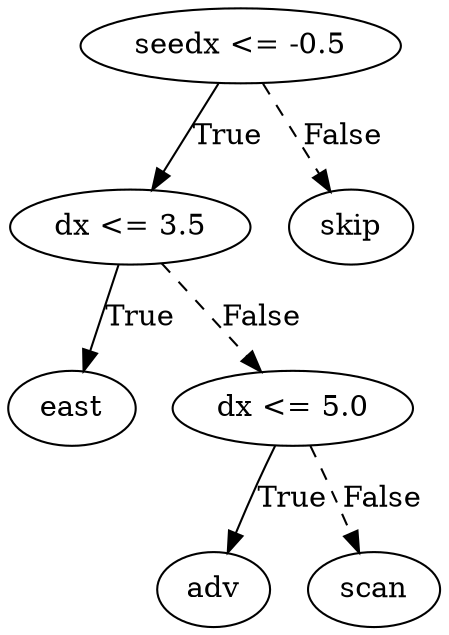 digraph {
0 [label="seedx <= -0.5"];
1 [label="dx <= 3.5"];
2 [label="east"];
1 -> 2 [label="True"];
3 [label="dx <= 5.0"];
4 [label="adv"];
3 -> 4 [label="True"];
5 [label="scan"];
3 -> 5 [style="dashed", label="False"];
1 -> 3 [style="dashed", label="False"];
0 -> 1 [label="True"];
6 [label="skip"];
0 -> 6 [style="dashed", label="False"];

}